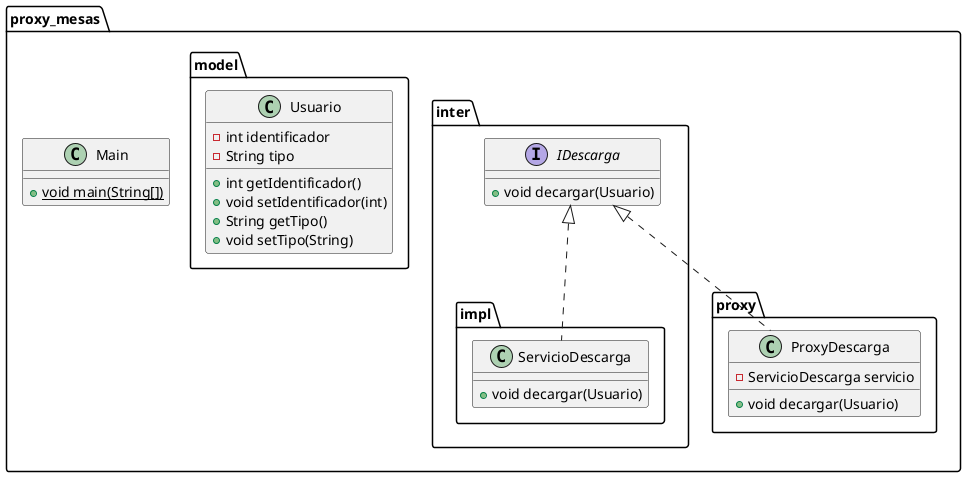 @startuml
class proxy_mesas.proxy.ProxyDescarga {
- ServicioDescarga servicio
+ void decargar(Usuario)
}
class proxy_mesas.Main {
+ {static} void main(String[])
}
class proxy_mesas.inter.impl.ServicioDescarga {
+ void decargar(Usuario)
}
class proxy_mesas.model.Usuario {
- int identificador
- String tipo
+ int getIdentificador()
+ void setIdentificador(int)
+ String getTipo()
+ void setTipo(String)
}
interface proxy_mesas.inter.IDescarga {
+ void decargar(Usuario)
}


proxy_mesas.inter.IDescarga <|.. proxy_mesas.proxy.ProxyDescarga
proxy_mesas.inter.IDescarga <|.. proxy_mesas.inter.impl.ServicioDescarga
@enduml